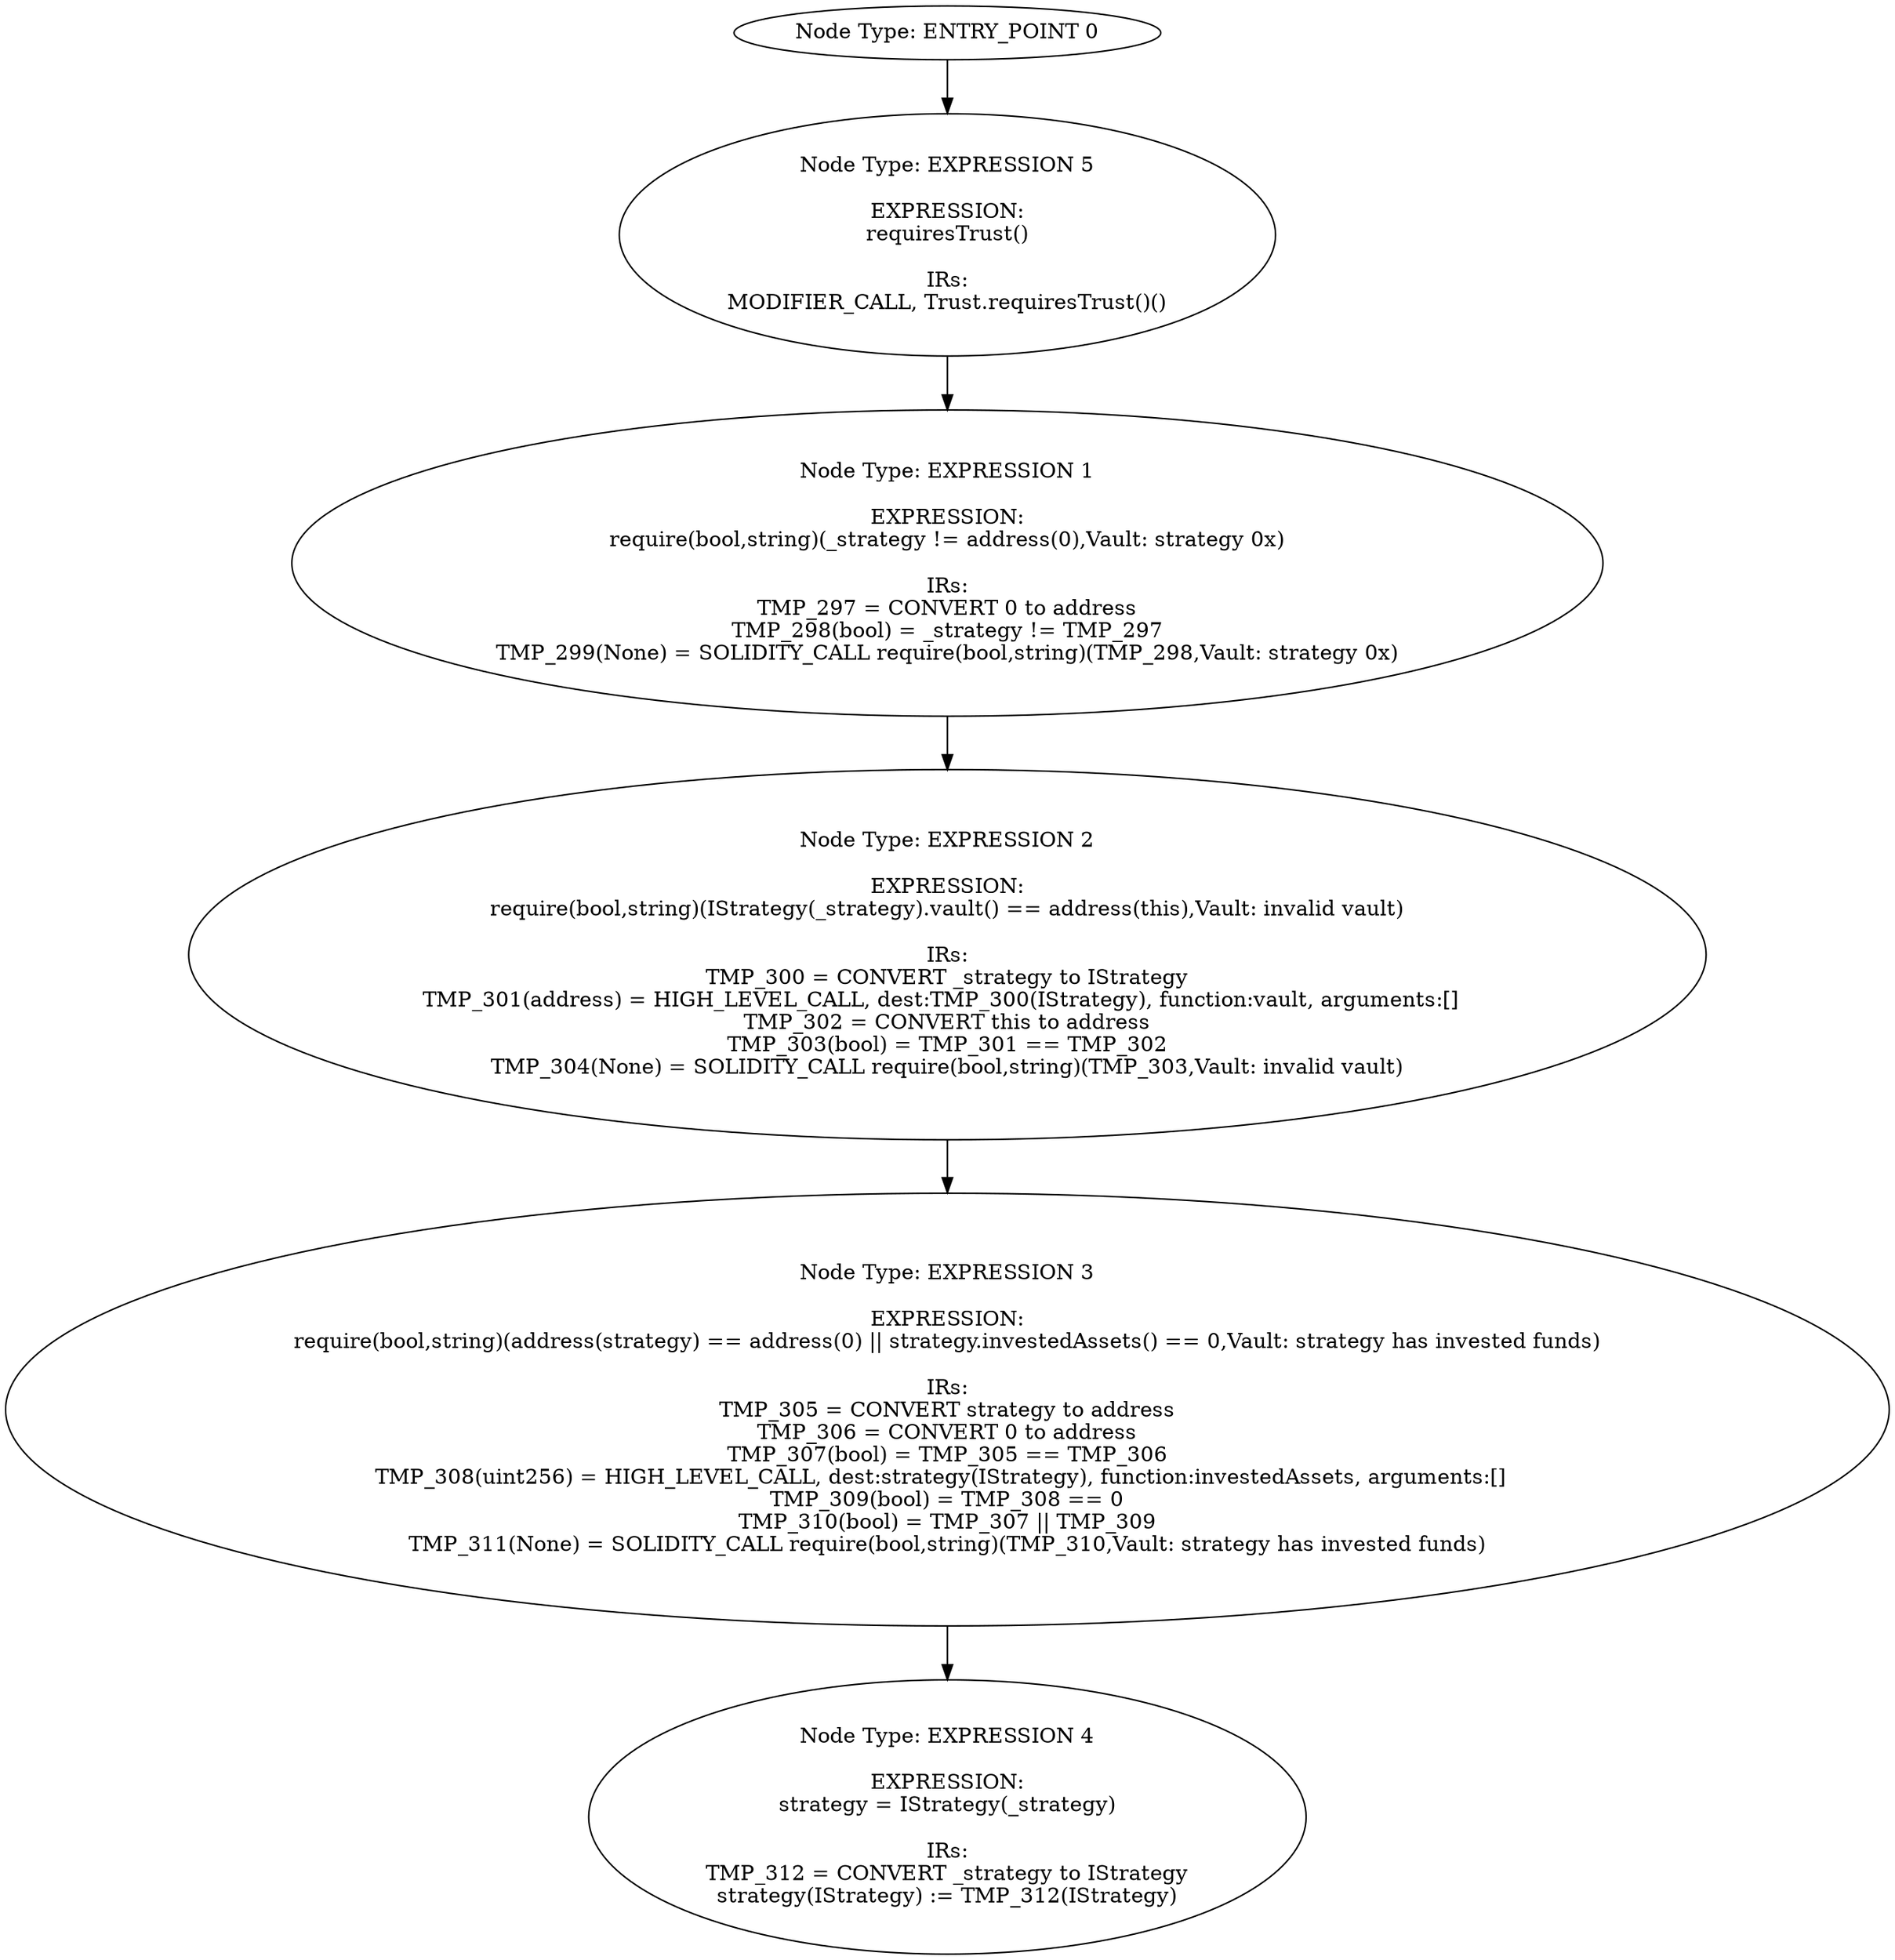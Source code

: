 digraph{
0[label="Node Type: ENTRY_POINT 0
"];
0->5;
1[label="Node Type: EXPRESSION 1

EXPRESSION:
require(bool,string)(_strategy != address(0),Vault: strategy 0x)

IRs:
TMP_297 = CONVERT 0 to address
TMP_298(bool) = _strategy != TMP_297
TMP_299(None) = SOLIDITY_CALL require(bool,string)(TMP_298,Vault: strategy 0x)"];
1->2;
2[label="Node Type: EXPRESSION 2

EXPRESSION:
require(bool,string)(IStrategy(_strategy).vault() == address(this),Vault: invalid vault)

IRs:
TMP_300 = CONVERT _strategy to IStrategy
TMP_301(address) = HIGH_LEVEL_CALL, dest:TMP_300(IStrategy), function:vault, arguments:[]  
TMP_302 = CONVERT this to address
TMP_303(bool) = TMP_301 == TMP_302
TMP_304(None) = SOLIDITY_CALL require(bool,string)(TMP_303,Vault: invalid vault)"];
2->3;
3[label="Node Type: EXPRESSION 3

EXPRESSION:
require(bool,string)(address(strategy) == address(0) || strategy.investedAssets() == 0,Vault: strategy has invested funds)

IRs:
TMP_305 = CONVERT strategy to address
TMP_306 = CONVERT 0 to address
TMP_307(bool) = TMP_305 == TMP_306
TMP_308(uint256) = HIGH_LEVEL_CALL, dest:strategy(IStrategy), function:investedAssets, arguments:[]  
TMP_309(bool) = TMP_308 == 0
TMP_310(bool) = TMP_307 || TMP_309
TMP_311(None) = SOLIDITY_CALL require(bool,string)(TMP_310,Vault: strategy has invested funds)"];
3->4;
4[label="Node Type: EXPRESSION 4

EXPRESSION:
strategy = IStrategy(_strategy)

IRs:
TMP_312 = CONVERT _strategy to IStrategy
strategy(IStrategy) := TMP_312(IStrategy)"];
5[label="Node Type: EXPRESSION 5

EXPRESSION:
requiresTrust()

IRs:
MODIFIER_CALL, Trust.requiresTrust()()"];
5->1;
}
